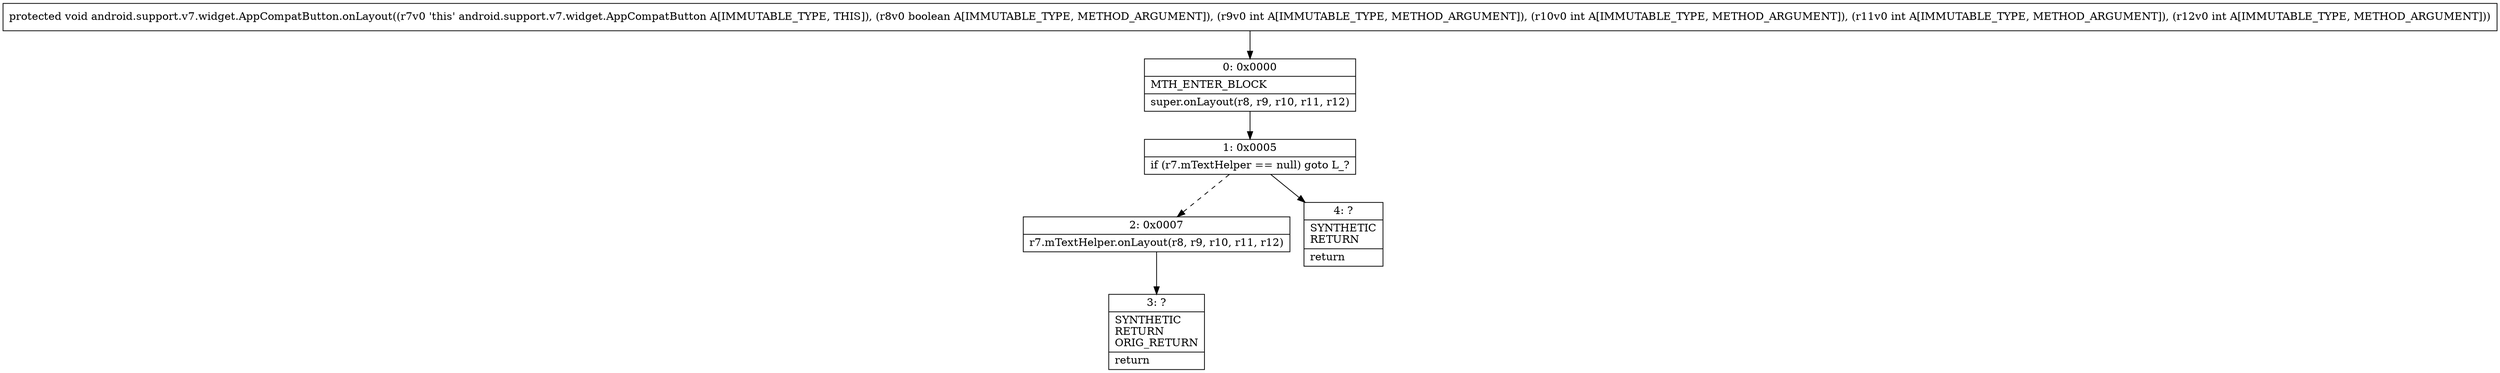 digraph "CFG forandroid.support.v7.widget.AppCompatButton.onLayout(ZIIII)V" {
Node_0 [shape=record,label="{0\:\ 0x0000|MTH_ENTER_BLOCK\l|super.onLayout(r8, r9, r10, r11, r12)\l}"];
Node_1 [shape=record,label="{1\:\ 0x0005|if (r7.mTextHelper == null) goto L_?\l}"];
Node_2 [shape=record,label="{2\:\ 0x0007|r7.mTextHelper.onLayout(r8, r9, r10, r11, r12)\l}"];
Node_3 [shape=record,label="{3\:\ ?|SYNTHETIC\lRETURN\lORIG_RETURN\l|return\l}"];
Node_4 [shape=record,label="{4\:\ ?|SYNTHETIC\lRETURN\l|return\l}"];
MethodNode[shape=record,label="{protected void android.support.v7.widget.AppCompatButton.onLayout((r7v0 'this' android.support.v7.widget.AppCompatButton A[IMMUTABLE_TYPE, THIS]), (r8v0 boolean A[IMMUTABLE_TYPE, METHOD_ARGUMENT]), (r9v0 int A[IMMUTABLE_TYPE, METHOD_ARGUMENT]), (r10v0 int A[IMMUTABLE_TYPE, METHOD_ARGUMENT]), (r11v0 int A[IMMUTABLE_TYPE, METHOD_ARGUMENT]), (r12v0 int A[IMMUTABLE_TYPE, METHOD_ARGUMENT])) }"];
MethodNode -> Node_0;
Node_0 -> Node_1;
Node_1 -> Node_2[style=dashed];
Node_1 -> Node_4;
Node_2 -> Node_3;
}

